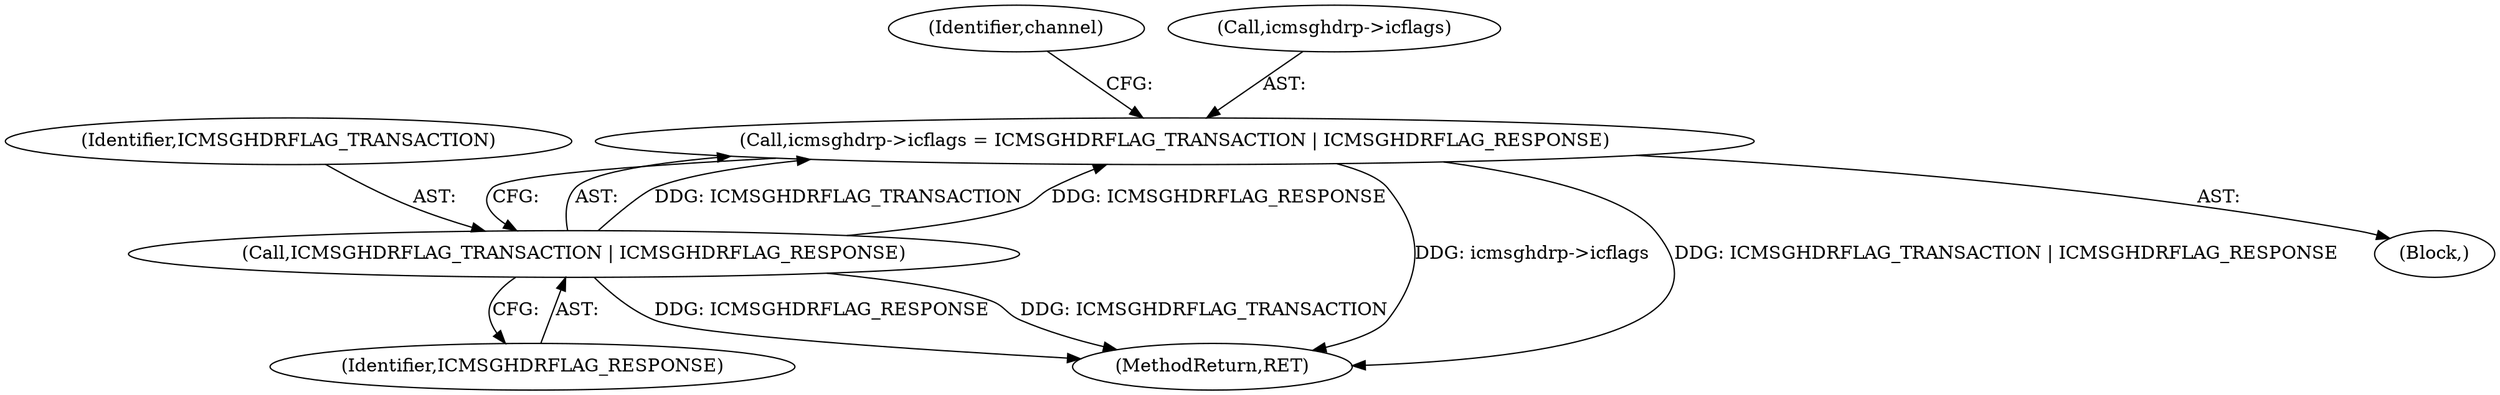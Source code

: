 digraph "0_linux_0720a06a7518c9d0c0125bd5d1f3b6264c55c3dd@pointer" {
"1000268" [label="(Call,icmsghdrp->icflags = ICMSGHDRFLAG_TRANSACTION | ICMSGHDRFLAG_RESPONSE)"];
"1000272" [label="(Call,ICMSGHDRFLAG_TRANSACTION | ICMSGHDRFLAG_RESPONSE)"];
"1000114" [label="(Block,)"];
"1000274" [label="(Identifier,ICMSGHDRFLAG_RESPONSE)"];
"1000272" [label="(Call,ICMSGHDRFLAG_TRANSACTION | ICMSGHDRFLAG_RESPONSE)"];
"1000282" [label="(MethodReturn,RET)"];
"1000273" [label="(Identifier,ICMSGHDRFLAG_TRANSACTION)"];
"1000276" [label="(Identifier,channel)"];
"1000269" [label="(Call,icmsghdrp->icflags)"];
"1000268" [label="(Call,icmsghdrp->icflags = ICMSGHDRFLAG_TRANSACTION | ICMSGHDRFLAG_RESPONSE)"];
"1000268" -> "1000114"  [label="AST: "];
"1000268" -> "1000272"  [label="CFG: "];
"1000269" -> "1000268"  [label="AST: "];
"1000272" -> "1000268"  [label="AST: "];
"1000276" -> "1000268"  [label="CFG: "];
"1000268" -> "1000282"  [label="DDG: icmsghdrp->icflags"];
"1000268" -> "1000282"  [label="DDG: ICMSGHDRFLAG_TRANSACTION | ICMSGHDRFLAG_RESPONSE"];
"1000272" -> "1000268"  [label="DDG: ICMSGHDRFLAG_TRANSACTION"];
"1000272" -> "1000268"  [label="DDG: ICMSGHDRFLAG_RESPONSE"];
"1000272" -> "1000274"  [label="CFG: "];
"1000273" -> "1000272"  [label="AST: "];
"1000274" -> "1000272"  [label="AST: "];
"1000272" -> "1000282"  [label="DDG: ICMSGHDRFLAG_RESPONSE"];
"1000272" -> "1000282"  [label="DDG: ICMSGHDRFLAG_TRANSACTION"];
}

